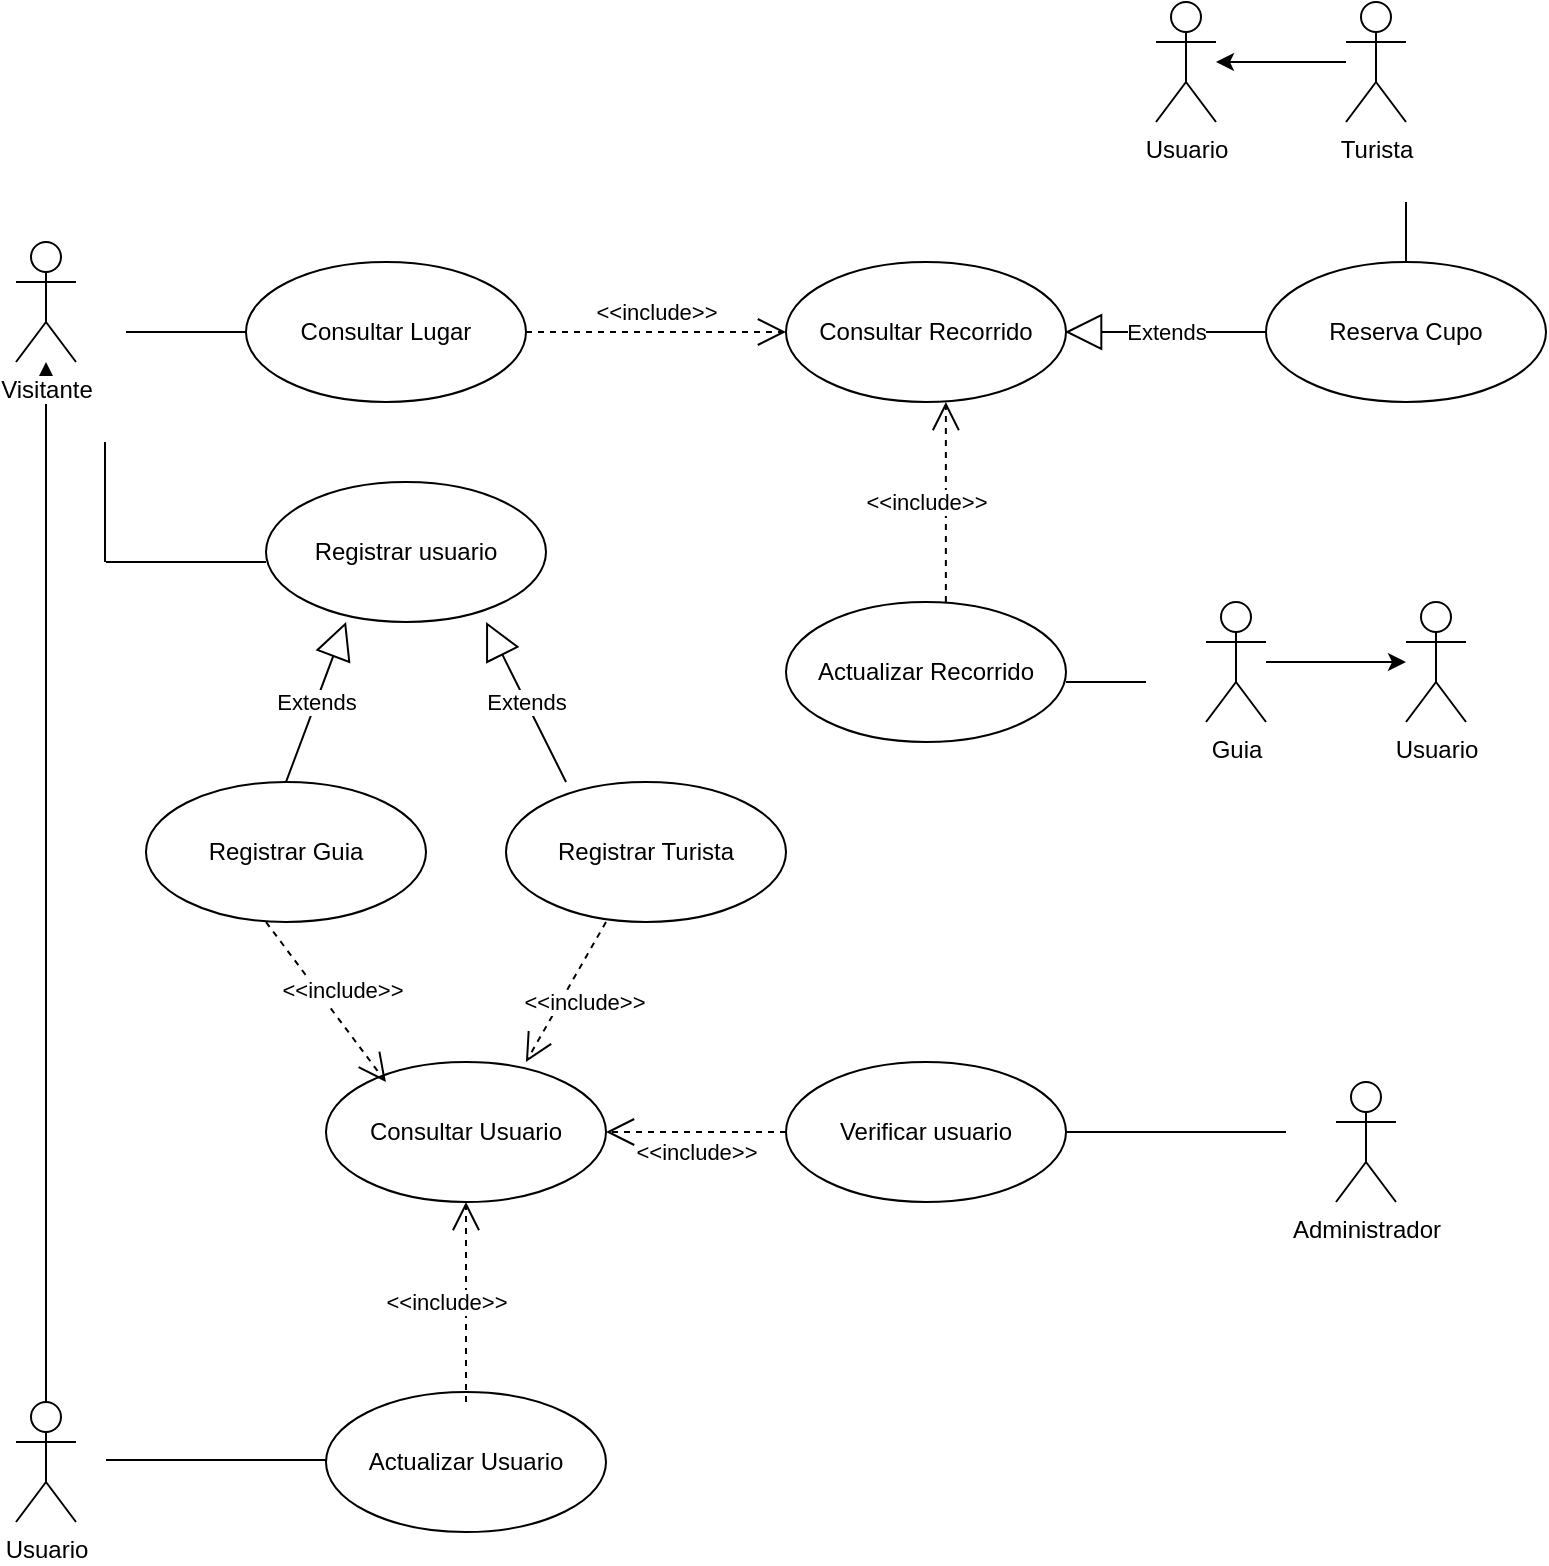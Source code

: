 <mxfile version="12.2.7" type="device" pages="1"><diagram id="NB7RYtcrfojPTV-rFEZo" name="Page-1"><mxGraphModel dx="1437" dy="803" grid="1" gridSize="20" guides="1" tooltips="1" connect="1" arrows="1" fold="1" page="1" pageScale="1" pageWidth="850" pageHeight="1100" math="0" shadow="0"><root><mxCell id="0"/><mxCell id="1" parent="0"/><mxCell id="ZdzWCucJaMEaf7e-Tvdi-59" value="" style="edgeStyle=orthogonalEdgeStyle;rounded=0;orthogonalLoop=1;jettySize=auto;html=1;" edge="1" parent="1" source="ZdzWCucJaMEaf7e-Tvdi-1" target="ZdzWCucJaMEaf7e-Tvdi-58"><mxGeometry relative="1" as="geometry"/></mxCell><mxCell id="ZdzWCucJaMEaf7e-Tvdi-1" value="Usuario" style="shape=umlActor;verticalLabelPosition=bottom;labelBackgroundColor=#ffffff;verticalAlign=top;html=1;" vertex="1" parent="1"><mxGeometry x="75" y="740" width="30" height="60" as="geometry"/></mxCell><mxCell id="ZdzWCucJaMEaf7e-Tvdi-58" value="Visitante" style="shape=umlActor;verticalLabelPosition=bottom;labelBackgroundColor=#ffffff;verticalAlign=top;html=1;" vertex="1" parent="1"><mxGeometry x="75" y="160" width="30" height="60" as="geometry"/></mxCell><mxCell id="ZdzWCucJaMEaf7e-Tvdi-10" value="Consultar Lugar" style="ellipse;whiteSpace=wrap;html=1;" vertex="1" parent="1"><mxGeometry x="190" y="170" width="140" height="70" as="geometry"/></mxCell><mxCell id="ZdzWCucJaMEaf7e-Tvdi-24" value="&amp;lt;&amp;lt;include&amp;gt;&amp;gt;" style="endArrow=open;endSize=12;dashed=1;html=1;" edge="1" parent="1"><mxGeometry y="10" width="160" relative="1" as="geometry"><mxPoint x="330" y="205" as="sourcePoint"/><mxPoint x="460" y="205" as="targetPoint"/><mxPoint as="offset"/></mxGeometry></mxCell><mxCell id="ZdzWCucJaMEaf7e-Tvdi-25" value="Consultar Recorrido" style="ellipse;whiteSpace=wrap;html=1;" vertex="1" parent="1"><mxGeometry x="460" y="170" width="140" height="70" as="geometry"/></mxCell><mxCell id="ZdzWCucJaMEaf7e-Tvdi-26" value="Registrar usuario" style="ellipse;whiteSpace=wrap;html=1;" vertex="1" parent="1"><mxGeometry x="200" y="280" width="140" height="70" as="geometry"/></mxCell><mxCell id="ZdzWCucJaMEaf7e-Tvdi-31" value="" style="endArrow=none;html=1;entryX=0;entryY=0.571;entryDx=0;entryDy=0;entryPerimeter=0;" edge="1" parent="1" target="ZdzWCucJaMEaf7e-Tvdi-26"><mxGeometry width="50" height="50" relative="1" as="geometry"><mxPoint x="120" y="320" as="sourcePoint"/><mxPoint x="140" y="370" as="targetPoint"/></mxGeometry></mxCell><mxCell id="ZdzWCucJaMEaf7e-Tvdi-32" value="" style="endArrow=none;html=1;entryX=0;entryY=0.571;entryDx=0;entryDy=0;entryPerimeter=0;" edge="1" parent="1"><mxGeometry width="50" height="50" relative="1" as="geometry"><mxPoint x="119.5" y="260" as="sourcePoint"/><mxPoint x="119.5" y="319.97" as="targetPoint"/></mxGeometry></mxCell><mxCell id="ZdzWCucJaMEaf7e-Tvdi-38" value="Registrar Guia" style="ellipse;whiteSpace=wrap;html=1;" vertex="1" parent="1"><mxGeometry x="140" y="430" width="140" height="70" as="geometry"/></mxCell><mxCell id="ZdzWCucJaMEaf7e-Tvdi-39" value="Registrar Turista" style="ellipse;whiteSpace=wrap;html=1;" vertex="1" parent="1"><mxGeometry x="320" y="430" width="140" height="70" as="geometry"/></mxCell><mxCell id="ZdzWCucJaMEaf7e-Tvdi-40" value="Extends" style="endArrow=block;endSize=16;endFill=0;html=1;entryX=0.286;entryY=1;entryDx=0;entryDy=0;entryPerimeter=0;" edge="1" parent="1" target="ZdzWCucJaMEaf7e-Tvdi-26"><mxGeometry width="160" relative="1" as="geometry"><mxPoint x="210" y="430" as="sourcePoint"/><mxPoint x="370" y="430" as="targetPoint"/></mxGeometry></mxCell><mxCell id="ZdzWCucJaMEaf7e-Tvdi-41" value="Extends" style="endArrow=block;endSize=16;endFill=0;html=1;entryX=0.786;entryY=1;entryDx=0;entryDy=0;entryPerimeter=0;" edge="1" parent="1" target="ZdzWCucJaMEaf7e-Tvdi-26"><mxGeometry width="160" relative="1" as="geometry"><mxPoint x="350" y="430" as="sourcePoint"/><mxPoint x="390.04" y="350" as="targetPoint"/></mxGeometry></mxCell><mxCell id="ZdzWCucJaMEaf7e-Tvdi-42" value="Consultar Usuario" style="ellipse;whiteSpace=wrap;html=1;" vertex="1" parent="1"><mxGeometry x="230" y="570" width="140" height="70" as="geometry"/></mxCell><mxCell id="ZdzWCucJaMEaf7e-Tvdi-43" value="&amp;lt;&amp;lt;include&amp;gt;&amp;gt;" style="endArrow=open;endSize=12;dashed=1;html=1;entryX=0.214;entryY=0.143;entryDx=0;entryDy=0;entryPerimeter=0;" edge="1" parent="1" target="ZdzWCucJaMEaf7e-Tvdi-42"><mxGeometry y="10" width="160" relative="1" as="geometry"><mxPoint x="200" y="500" as="sourcePoint"/><mxPoint x="320" y="499.97" as="targetPoint"/><mxPoint as="offset"/></mxGeometry></mxCell><mxCell id="ZdzWCucJaMEaf7e-Tvdi-44" value="&amp;lt;&amp;lt;include&amp;gt;&amp;gt;" style="endArrow=open;endSize=12;dashed=1;html=1;entryX=0.714;entryY=0;entryDx=0;entryDy=0;entryPerimeter=0;" edge="1" parent="1" target="ZdzWCucJaMEaf7e-Tvdi-42"><mxGeometry y="10" width="160" relative="1" as="geometry"><mxPoint x="370" y="500" as="sourcePoint"/><mxPoint x="429.96" y="580.01" as="targetPoint"/><mxPoint as="offset"/></mxGeometry></mxCell><mxCell id="ZdzWCucJaMEaf7e-Tvdi-45" value="" style="endArrow=none;html=1;entryX=0;entryY=0.571;entryDx=0;entryDy=0;entryPerimeter=0;" edge="1" parent="1"><mxGeometry width="50" height="50" relative="1" as="geometry"><mxPoint x="130" y="205" as="sourcePoint"/><mxPoint x="190" y="204.97" as="targetPoint"/></mxGeometry></mxCell><mxCell id="ZdzWCucJaMEaf7e-Tvdi-47" value="Extends" style="endArrow=block;endSize=16;endFill=0;html=1;entryX=0.786;entryY=1;entryDx=0;entryDy=0;entryPerimeter=0;" edge="1" parent="1"><mxGeometry width="160" relative="1" as="geometry"><mxPoint x="700" y="205" as="sourcePoint"/><mxPoint x="599.54" y="205" as="targetPoint"/></mxGeometry></mxCell><mxCell id="ZdzWCucJaMEaf7e-Tvdi-48" value="Reserva Cupo" style="ellipse;whiteSpace=wrap;html=1;" vertex="1" parent="1"><mxGeometry x="700" y="170" width="140" height="70" as="geometry"/></mxCell><mxCell id="ZdzWCucJaMEaf7e-Tvdi-70" value="" style="edgeStyle=orthogonalEdgeStyle;rounded=0;orthogonalLoop=1;jettySize=auto;html=1;" edge="1" parent="1" source="ZdzWCucJaMEaf7e-Tvdi-50" target="ZdzWCucJaMEaf7e-Tvdi-69"><mxGeometry relative="1" as="geometry"/></mxCell><mxCell id="ZdzWCucJaMEaf7e-Tvdi-50" value="Turista" style="shape=umlActor;verticalLabelPosition=bottom;labelBackgroundColor=#ffffff;verticalAlign=top;html=1;" vertex="1" parent="1"><mxGeometry x="740" y="40" width="30" height="60" as="geometry"/></mxCell><mxCell id="ZdzWCucJaMEaf7e-Tvdi-69" value="Usuario" style="shape=umlActor;verticalLabelPosition=bottom;labelBackgroundColor=#ffffff;verticalAlign=top;html=1;" vertex="1" parent="1"><mxGeometry x="645" y="40" width="30" height="60" as="geometry"/></mxCell><mxCell id="ZdzWCucJaMEaf7e-Tvdi-61" value="Actualizar Usuario" style="ellipse;whiteSpace=wrap;html=1;" vertex="1" parent="1"><mxGeometry x="230" y="735" width="140" height="70" as="geometry"/></mxCell><mxCell id="ZdzWCucJaMEaf7e-Tvdi-62" value="" style="endArrow=none;html=1;entryX=0;entryY=0.571;entryDx=0;entryDy=0;entryPerimeter=0;" edge="1" parent="1"><mxGeometry width="50" height="50" relative="1" as="geometry"><mxPoint x="120" y="769" as="sourcePoint"/><mxPoint x="230" y="768.97" as="targetPoint"/></mxGeometry></mxCell><mxCell id="ZdzWCucJaMEaf7e-Tvdi-63" value="&amp;lt;&amp;lt;include&amp;gt;&amp;gt;" style="endArrow=open;endSize=12;dashed=1;html=1;entryX=0.5;entryY=1;entryDx=0;entryDy=0;entryPerimeter=0;exitX=0.5;exitY=0.071;exitDx=0;exitDy=0;exitPerimeter=0;" edge="1" parent="1" source="ZdzWCucJaMEaf7e-Tvdi-61" target="ZdzWCucJaMEaf7e-Tvdi-42"><mxGeometry y="10" width="160" relative="1" as="geometry"><mxPoint x="300" y="720" as="sourcePoint"/><mxPoint x="349.96" y="590" as="targetPoint"/><mxPoint as="offset"/></mxGeometry></mxCell><mxCell id="ZdzWCucJaMEaf7e-Tvdi-76" value="" style="endArrow=none;html=1;entryX=0;entryY=0.571;entryDx=0;entryDy=0;entryPerimeter=0;" edge="1" parent="1"><mxGeometry width="50" height="50" relative="1" as="geometry"><mxPoint x="770" y="140" as="sourcePoint"/><mxPoint x="770" y="169.97" as="targetPoint"/></mxGeometry></mxCell><mxCell id="ZdzWCucJaMEaf7e-Tvdi-77" value="Actualizar Recorrido" style="ellipse;whiteSpace=wrap;html=1;" vertex="1" parent="1"><mxGeometry x="460" y="340" width="140" height="70" as="geometry"/></mxCell><mxCell id="ZdzWCucJaMEaf7e-Tvdi-78" value="&amp;lt;&amp;lt;include&amp;gt;&amp;gt;" style="endArrow=open;endSize=12;dashed=1;html=1;entryX=0.571;entryY=1;entryDx=0;entryDy=0;entryPerimeter=0;exitX=0.571;exitY=0;exitDx=0;exitDy=0;exitPerimeter=0;" edge="1" parent="1" source="ZdzWCucJaMEaf7e-Tvdi-77" target="ZdzWCucJaMEaf7e-Tvdi-25"><mxGeometry y="10" width="160" relative="1" as="geometry"><mxPoint x="540" y="320" as="sourcePoint"/><mxPoint x="480" y="225" as="targetPoint"/><mxPoint as="offset"/></mxGeometry></mxCell><mxCell id="ZdzWCucJaMEaf7e-Tvdi-85" value="" style="edgeStyle=orthogonalEdgeStyle;rounded=0;orthogonalLoop=1;jettySize=auto;html=1;" edge="1" parent="1" source="ZdzWCucJaMEaf7e-Tvdi-86" target="ZdzWCucJaMEaf7e-Tvdi-87"><mxGeometry relative="1" as="geometry"/></mxCell><mxCell id="ZdzWCucJaMEaf7e-Tvdi-86" value="Guia" style="shape=umlActor;verticalLabelPosition=bottom;labelBackgroundColor=#ffffff;verticalAlign=top;html=1;" vertex="1" parent="1"><mxGeometry x="670" y="340" width="30" height="60" as="geometry"/></mxCell><mxCell id="ZdzWCucJaMEaf7e-Tvdi-87" value="Usuario" style="shape=umlActor;verticalLabelPosition=bottom;labelBackgroundColor=#ffffff;verticalAlign=top;html=1;" vertex="1" parent="1"><mxGeometry x="770" y="340" width="30" height="60" as="geometry"/></mxCell><mxCell id="ZdzWCucJaMEaf7e-Tvdi-90" value="" style="endArrow=none;html=1;exitX=1;exitY=0.571;exitDx=0;exitDy=0;exitPerimeter=0;" edge="1" parent="1" source="ZdzWCucJaMEaf7e-Tvdi-77"><mxGeometry width="50" height="50" relative="1" as="geometry"><mxPoint x="790" y="160" as="sourcePoint"/><mxPoint x="640" y="380" as="targetPoint"/></mxGeometry></mxCell><mxCell id="ZdzWCucJaMEaf7e-Tvdi-91" value="Verificar usuario" style="ellipse;whiteSpace=wrap;html=1;" vertex="1" parent="1"><mxGeometry x="460" y="570" width="140" height="70" as="geometry"/></mxCell><mxCell id="ZdzWCucJaMEaf7e-Tvdi-92" value="&amp;lt;&amp;lt;include&amp;gt;&amp;gt;" style="endArrow=open;endSize=12;dashed=1;html=1;exitX=0;exitY=0.5;exitDx=0;exitDy=0;exitPerimeter=0;" edge="1" parent="1" source="ZdzWCucJaMEaf7e-Tvdi-91"><mxGeometry y="10" width="160" relative="1" as="geometry"><mxPoint x="450" y="605" as="sourcePoint"/><mxPoint x="370" y="605" as="targetPoint"/><mxPoint as="offset"/></mxGeometry></mxCell><mxCell id="ZdzWCucJaMEaf7e-Tvdi-93" value="" style="endArrow=none;html=1;entryX=0;entryY=0.571;entryDx=0;entryDy=0;entryPerimeter=0;" edge="1" parent="1"><mxGeometry width="50" height="50" relative="1" as="geometry"><mxPoint x="600" y="605" as="sourcePoint"/><mxPoint x="710" y="604.97" as="targetPoint"/></mxGeometry></mxCell><mxCell id="ZdzWCucJaMEaf7e-Tvdi-95" value="Administrador" style="shape=umlActor;verticalLabelPosition=bottom;labelBackgroundColor=#ffffff;verticalAlign=top;html=1;" vertex="1" parent="1"><mxGeometry x="735" y="580" width="30" height="60" as="geometry"/></mxCell></root></mxGraphModel></diagram></mxfile>